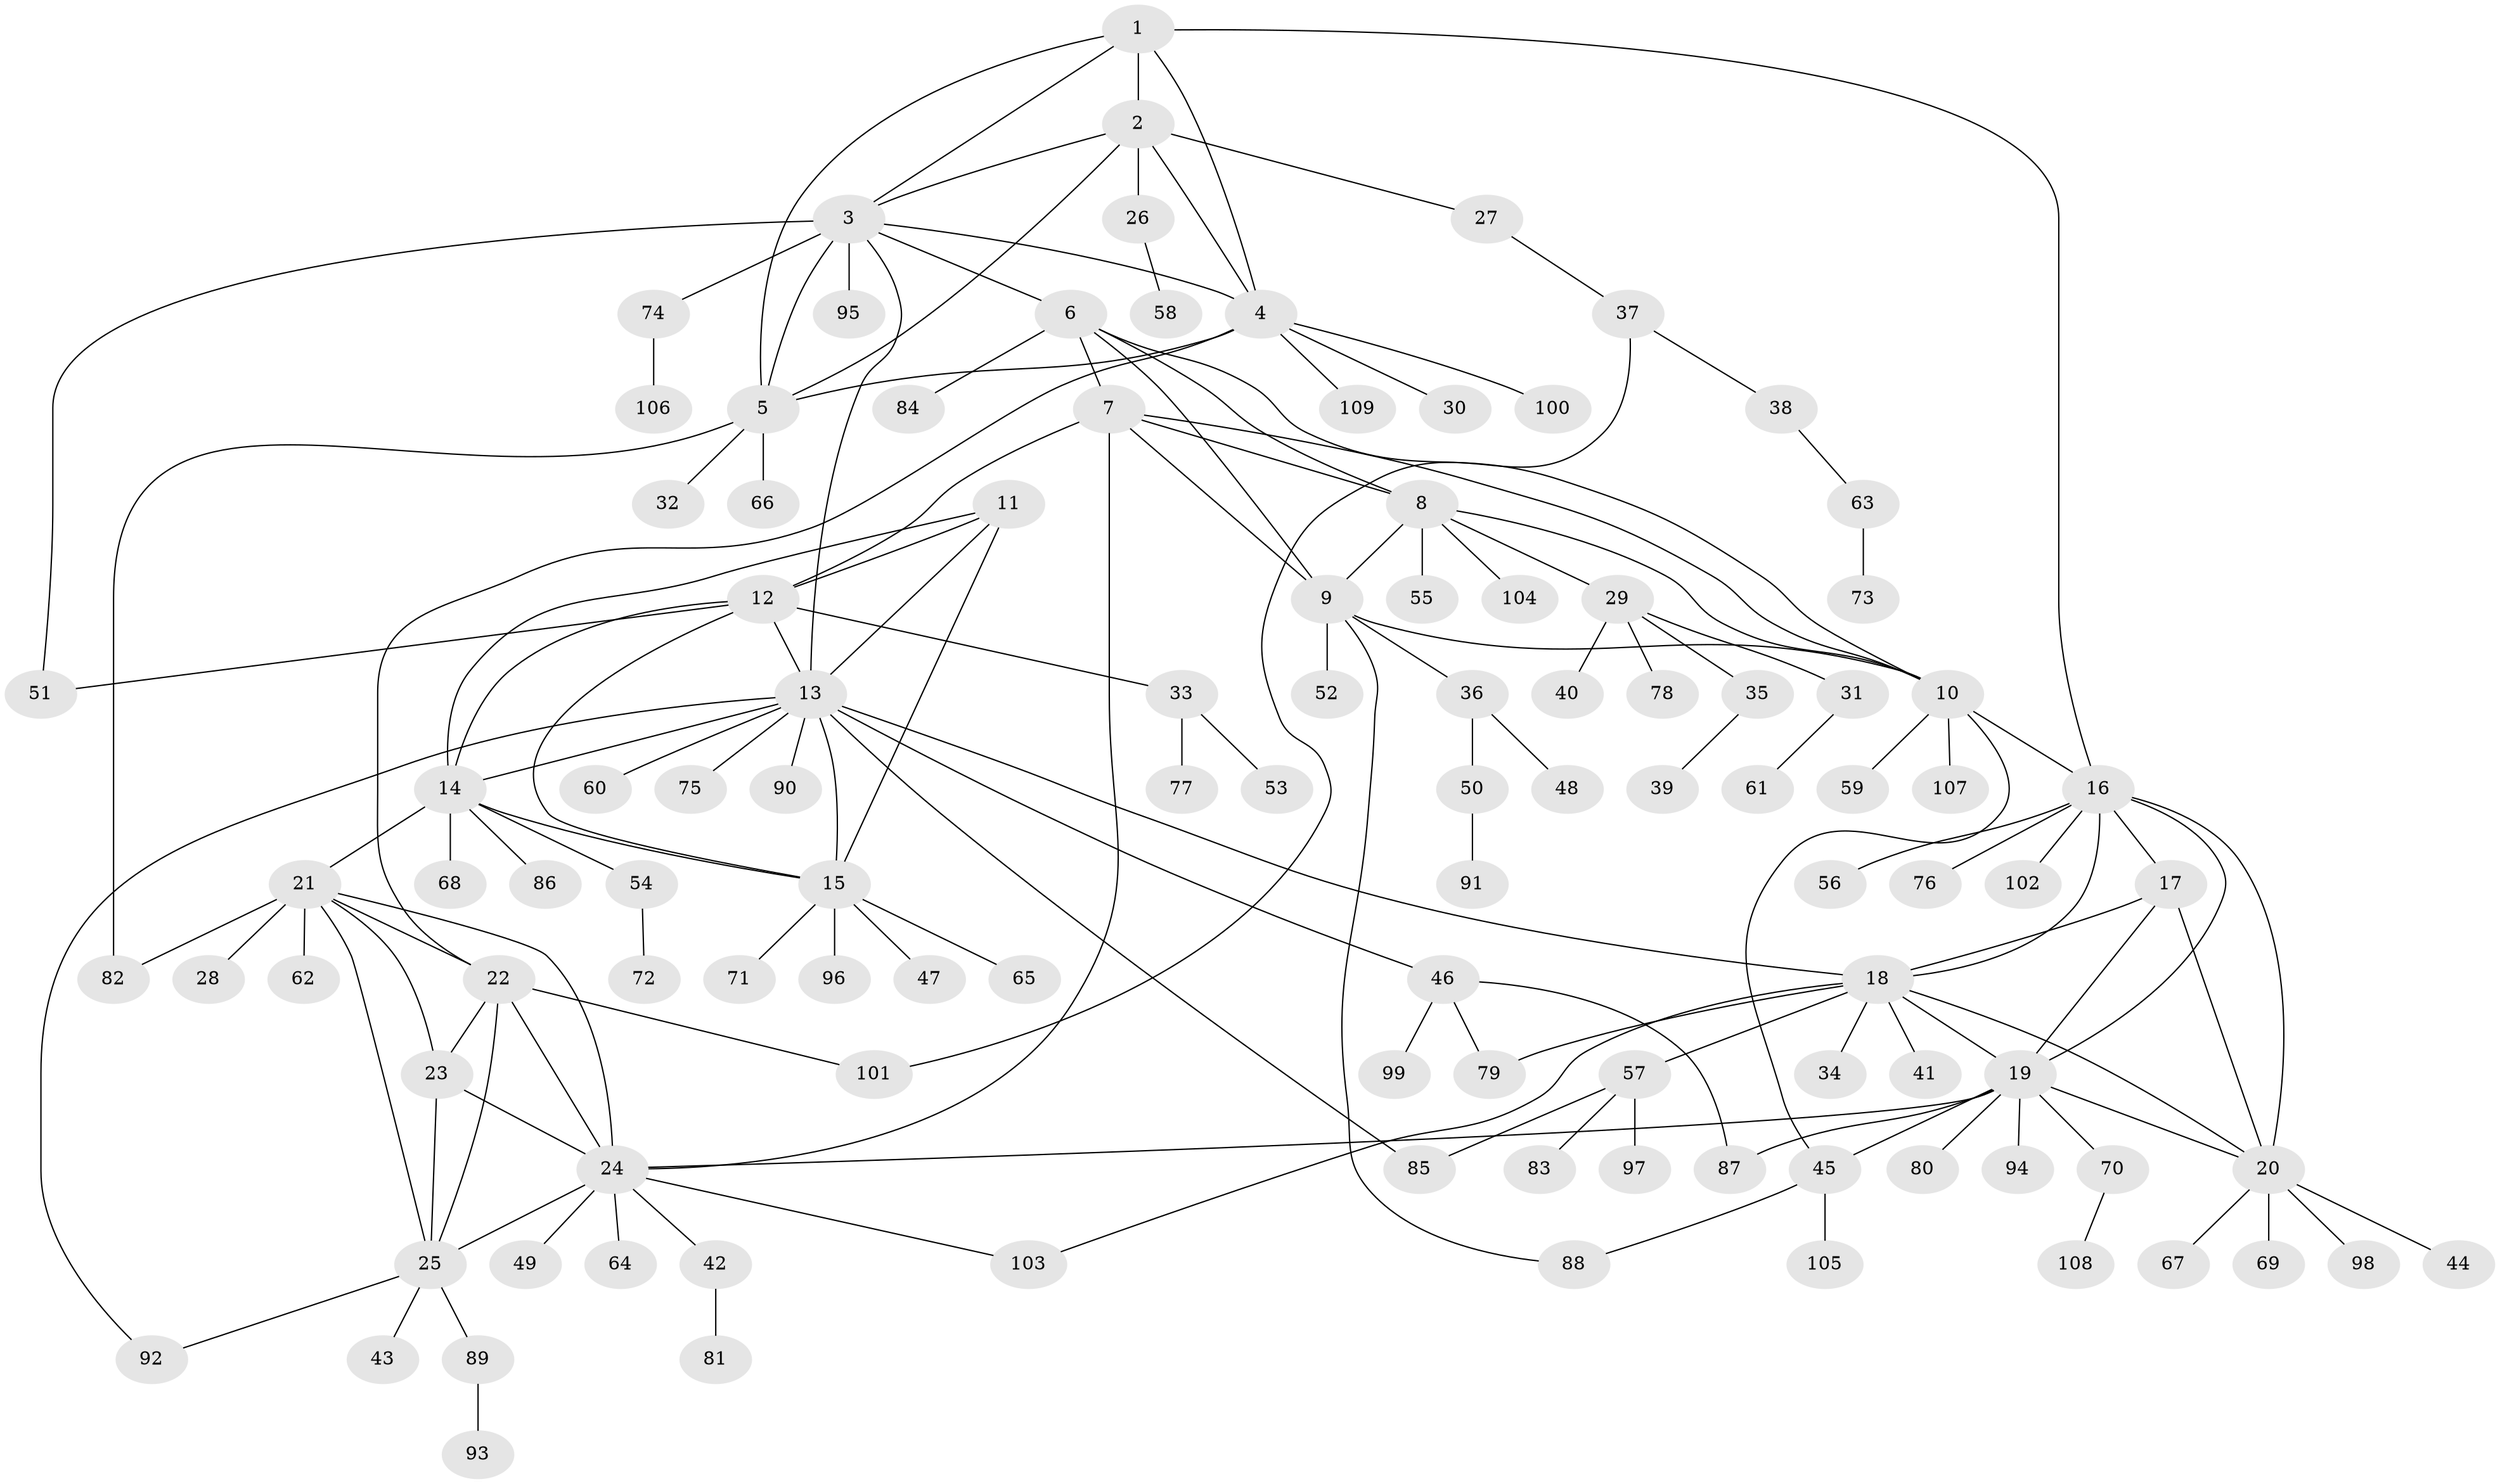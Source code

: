 // coarse degree distribution, {7: 0.08928571428571429, 5: 0.07142857142857142, 3: 0.125, 6: 0.125, 4: 0.05357142857142857, 9: 0.03571428571428571, 1: 0.35714285714285715, 2: 0.14285714285714285}
// Generated by graph-tools (version 1.1) at 2025/52/03/04/25 22:52:36]
// undirected, 109 vertices, 154 edges
graph export_dot {
  node [color=gray90,style=filled];
  1;
  2;
  3;
  4;
  5;
  6;
  7;
  8;
  9;
  10;
  11;
  12;
  13;
  14;
  15;
  16;
  17;
  18;
  19;
  20;
  21;
  22;
  23;
  24;
  25;
  26;
  27;
  28;
  29;
  30;
  31;
  32;
  33;
  34;
  35;
  36;
  37;
  38;
  39;
  40;
  41;
  42;
  43;
  44;
  45;
  46;
  47;
  48;
  49;
  50;
  51;
  52;
  53;
  54;
  55;
  56;
  57;
  58;
  59;
  60;
  61;
  62;
  63;
  64;
  65;
  66;
  67;
  68;
  69;
  70;
  71;
  72;
  73;
  74;
  75;
  76;
  77;
  78;
  79;
  80;
  81;
  82;
  83;
  84;
  85;
  86;
  87;
  88;
  89;
  90;
  91;
  92;
  93;
  94;
  95;
  96;
  97;
  98;
  99;
  100;
  101;
  102;
  103;
  104;
  105;
  106;
  107;
  108;
  109;
  1 -- 2;
  1 -- 3;
  1 -- 4;
  1 -- 5;
  1 -- 16;
  2 -- 3;
  2 -- 4;
  2 -- 5;
  2 -- 26;
  2 -- 27;
  3 -- 4;
  3 -- 5;
  3 -- 6;
  3 -- 13;
  3 -- 51;
  3 -- 74;
  3 -- 95;
  4 -- 5;
  4 -- 22;
  4 -- 30;
  4 -- 100;
  4 -- 109;
  5 -- 32;
  5 -- 66;
  5 -- 82;
  6 -- 7;
  6 -- 8;
  6 -- 9;
  6 -- 10;
  6 -- 84;
  7 -- 8;
  7 -- 9;
  7 -- 10;
  7 -- 12;
  7 -- 24;
  8 -- 9;
  8 -- 10;
  8 -- 29;
  8 -- 55;
  8 -- 104;
  9 -- 10;
  9 -- 36;
  9 -- 52;
  9 -- 88;
  10 -- 16;
  10 -- 45;
  10 -- 59;
  10 -- 107;
  11 -- 12;
  11 -- 13;
  11 -- 14;
  11 -- 15;
  12 -- 13;
  12 -- 14;
  12 -- 15;
  12 -- 33;
  12 -- 51;
  13 -- 14;
  13 -- 15;
  13 -- 18;
  13 -- 46;
  13 -- 60;
  13 -- 75;
  13 -- 85;
  13 -- 90;
  13 -- 92;
  14 -- 15;
  14 -- 21;
  14 -- 54;
  14 -- 68;
  14 -- 86;
  15 -- 47;
  15 -- 65;
  15 -- 71;
  15 -- 96;
  16 -- 17;
  16 -- 18;
  16 -- 19;
  16 -- 20;
  16 -- 56;
  16 -- 76;
  16 -- 102;
  17 -- 18;
  17 -- 19;
  17 -- 20;
  18 -- 19;
  18 -- 20;
  18 -- 34;
  18 -- 41;
  18 -- 57;
  18 -- 79;
  18 -- 103;
  19 -- 20;
  19 -- 24;
  19 -- 45;
  19 -- 70;
  19 -- 80;
  19 -- 87;
  19 -- 94;
  20 -- 44;
  20 -- 67;
  20 -- 69;
  20 -- 98;
  21 -- 22;
  21 -- 23;
  21 -- 24;
  21 -- 25;
  21 -- 28;
  21 -- 62;
  21 -- 82;
  22 -- 23;
  22 -- 24;
  22 -- 25;
  22 -- 101;
  23 -- 24;
  23 -- 25;
  24 -- 25;
  24 -- 42;
  24 -- 49;
  24 -- 64;
  24 -- 103;
  25 -- 43;
  25 -- 89;
  25 -- 92;
  26 -- 58;
  27 -- 37;
  29 -- 31;
  29 -- 35;
  29 -- 40;
  29 -- 78;
  31 -- 61;
  33 -- 53;
  33 -- 77;
  35 -- 39;
  36 -- 48;
  36 -- 50;
  37 -- 38;
  37 -- 101;
  38 -- 63;
  42 -- 81;
  45 -- 88;
  45 -- 105;
  46 -- 79;
  46 -- 87;
  46 -- 99;
  50 -- 91;
  54 -- 72;
  57 -- 83;
  57 -- 85;
  57 -- 97;
  63 -- 73;
  70 -- 108;
  74 -- 106;
  89 -- 93;
}
